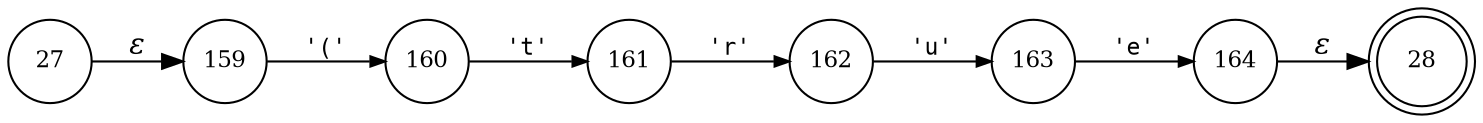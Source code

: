 digraph ATN {
rankdir=LR;
s28[fontsize=11, label="28", shape=doublecircle, fixedsize=true, width=.6];
s160[fontsize=11,label="160", shape=circle, fixedsize=true, width=.55, peripheries=1];
s161[fontsize=11,label="161", shape=circle, fixedsize=true, width=.55, peripheries=1];
s162[fontsize=11,label="162", shape=circle, fixedsize=true, width=.55, peripheries=1];
s163[fontsize=11,label="163", shape=circle, fixedsize=true, width=.55, peripheries=1];
s164[fontsize=11,label="164", shape=circle, fixedsize=true, width=.55, peripheries=1];
s27[fontsize=11,label="27", shape=circle, fixedsize=true, width=.55, peripheries=1];
s159[fontsize=11,label="159", shape=circle, fixedsize=true, width=.55, peripheries=1];
s27 -> s159 [fontname="Times-Italic", label="&epsilon;"];
s159 -> s160 [fontsize=11, fontname="Courier", arrowsize=.7, label = "'('", arrowhead = normal];
s160 -> s161 [fontsize=11, fontname="Courier", arrowsize=.7, label = "'t'", arrowhead = normal];
s161 -> s162 [fontsize=11, fontname="Courier", arrowsize=.7, label = "'r'", arrowhead = normal];
s162 -> s163 [fontsize=11, fontname="Courier", arrowsize=.7, label = "'u'", arrowhead = normal];
s163 -> s164 [fontsize=11, fontname="Courier", arrowsize=.7, label = "'e'", arrowhead = normal];
s164 -> s28 [fontname="Times-Italic", label="&epsilon;"];
}